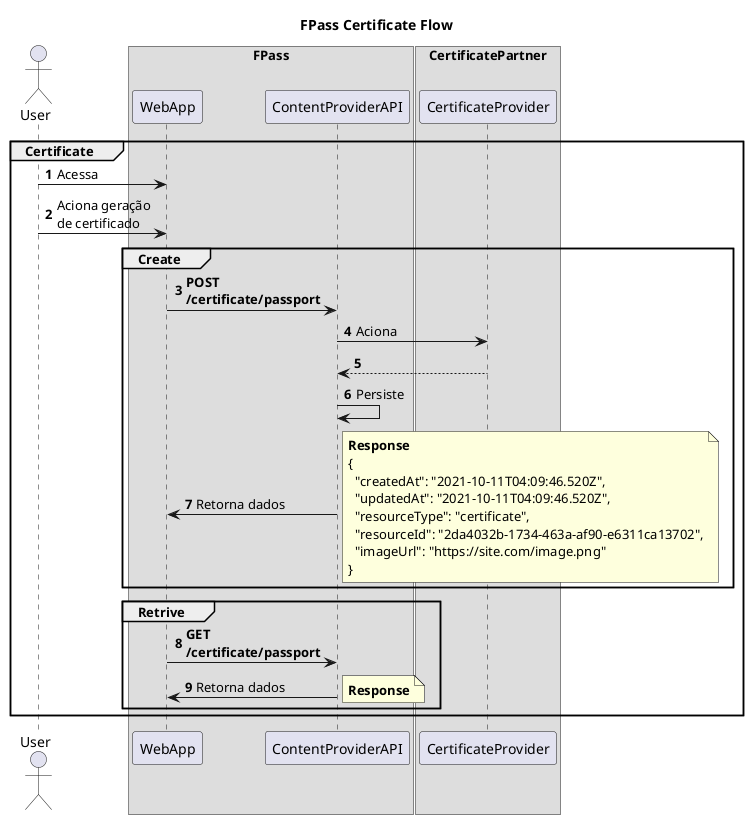 @startuml
title "FPass Certificate Flow"

autonumber
skinparam MaxMessageSize 100

actor User

box FPass
participant WebApp
participant ContentProviderAPI
end box

box CertificatePartner
participant CertificateProvider
end box

group Certificate
User -> WebApp: Acessa
User -> WebApp: Aciona geração de certificado
group Create
WebApp -> ContentProviderAPI: **POST /certificate/passport**
ContentProviderAPI -> CertificateProvider: Aciona
return
ContentProviderAPI -> ContentProviderAPI: Persiste
ContentProviderAPI -> WebApp: Retorna dados
note right
**Response**
{
  "createdAt": "2021-10-11T04:09:46.520Z",
  "updatedAt": "2021-10-11T04:09:46.520Z",
  "resourceType": "certificate",
  "resourceId": "2da4032b-1734-463a-af90-e6311ca13702",
  "imageUrl": "https://site.com/image.png"
}
end note
end
group Retrive
WebApp -> ContentProviderAPI: **GET /certificate/passport**
ContentProviderAPI -> WebApp: Retorna dados
note right
**Response**
end note
end
end
@enduml